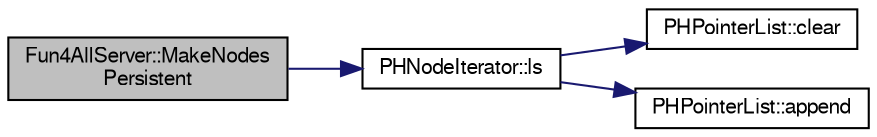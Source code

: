 digraph "Fun4AllServer::MakeNodesPersistent"
{
  bgcolor="transparent";
  edge [fontname="FreeSans",fontsize="10",labelfontname="FreeSans",labelfontsize="10"];
  node [fontname="FreeSans",fontsize="10",shape=record];
  rankdir="LR";
  Node1 [label="Fun4AllServer::MakeNodes\lPersistent",height=0.2,width=0.4,color="black", fillcolor="grey75", style="filled" fontcolor="black"];
  Node1 -> Node2 [color="midnightblue",fontsize="10",style="solid",fontname="FreeSans"];
  Node2 [label="PHNodeIterator::ls",height=0.2,width=0.4,color="black",URL="$d5/d07/classPHNodeIterator.html#a110a5b87a02a22deecae334f32387ffa"];
  Node2 -> Node3 [color="midnightblue",fontsize="10",style="solid",fontname="FreeSans"];
  Node3 [label="PHPointerList::clear",height=0.2,width=0.4,color="black",URL="$d6/d86/classPHPointerList.html#a560c9339d74f28f604d07dcb10a2e0be"];
  Node2 -> Node4 [color="midnightblue",fontsize="10",style="solid",fontname="FreeSans"];
  Node4 [label="PHPointerList::append",height=0.2,width=0.4,color="black",URL="$d6/d86/classPHPointerList.html#af5fc4e6958b5b90c57bfb497566f503c"];
}
